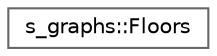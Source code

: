 digraph "Graphical Class Hierarchy"
{
 // LATEX_PDF_SIZE
  bgcolor="transparent";
  edge [fontname=Helvetica,fontsize=10,labelfontname=Helvetica,labelfontsize=10];
  node [fontname=Helvetica,fontsize=10,shape=box,height=0.2,width=0.4];
  rankdir="LR";
  Node0 [label="s_graphs::Floors",height=0.2,width=0.4,color="grey40", fillcolor="white", style="filled",URL="$structs__graphs_1_1Floors.html",tooltip=" "];
}
